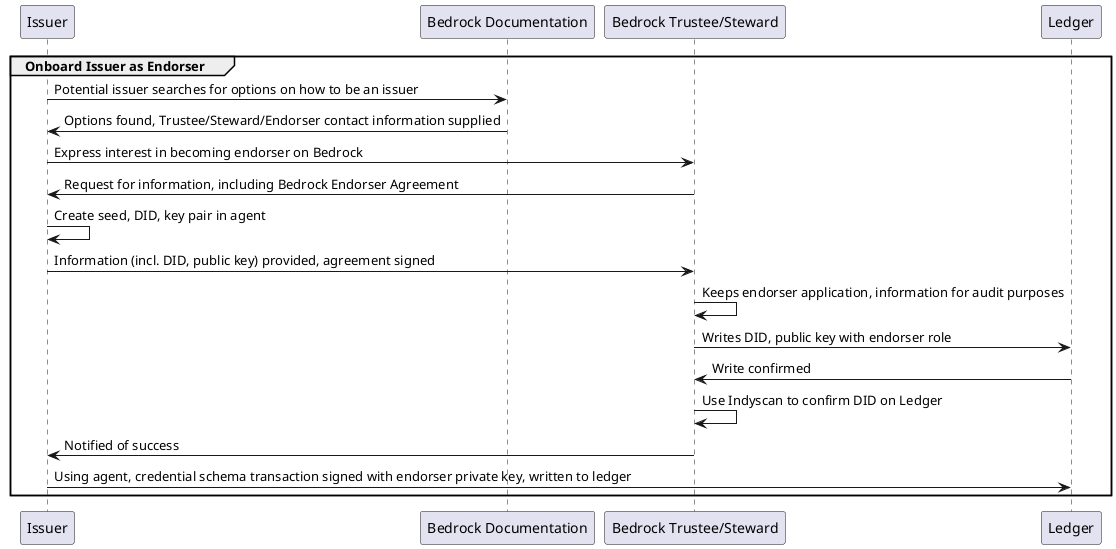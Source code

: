 @startuml

participant "Issuer" as IS
participant "Bedrock Documentation" as DOCS
participant "Bedrock Trustee/Steward" as TR
participant "Ledger" as LE

group Onboard Issuer as Endorser
IS->DOCS: Potential issuer searches for options on how to be an issuer
DOCS->IS: Options found, Trustee/Steward/Endorser contact information supplied
IS->TR: Express interest in becoming endorser on Bedrock
TR->IS: Request for information, including Bedrock Endorser Agreement
IS->IS: Create seed, DID, key pair in agent
IS->TR: Information (incl. DID, public key) provided, agreement signed
TR->TR: Keeps endorser application, information for audit purposes
TR->LE: Writes DID, public key with endorser role
LE->TR: Write confirmed
TR->TR: Use Indyscan to confirm DID on Ledger
TR->IS: Notified of success
IS->LE: Using agent, credential schema transaction signed with endorser private key, written to ledger
end

@enduml
